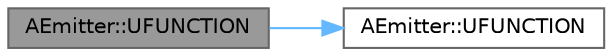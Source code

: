 digraph "AEmitter::UFUNCTION"
{
 // INTERACTIVE_SVG=YES
 // LATEX_PDF_SIZE
  bgcolor="transparent";
  edge [fontname=Helvetica,fontsize=10,labelfontname=Helvetica,labelfontsize=10];
  node [fontname=Helvetica,fontsize=10,shape=box,height=0.2,width=0.4];
  rankdir="LR";
  Node1 [id="Node000001",label="AEmitter::UFUNCTION",height=0.2,width=0.4,color="gray40", fillcolor="grey60", style="filled", fontcolor="black",tooltip="Replication Notification Callbacks."];
  Node1 -> Node2 [id="edge1_Node000001_Node000002",color="steelblue1",style="solid",tooltip=" "];
  Node2 [id="Node000002",label="AEmitter::UFUNCTION",height=0.2,width=0.4,color="grey40", fillcolor="white", style="filled",URL="$df/dce/classAEmitter.html#aaf3a762907edcfccfeec1f52cc155eec",tooltip=" "];
}
